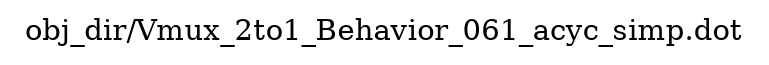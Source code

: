 digraph v3graph {
	graph	[label="obj_dir/Vmux_2to1_Behavior_061_acyc_simp.dot",
		 labelloc=t, labeljust=l,
		 //size="7.5,10",
		 rankdir=TB];
}
